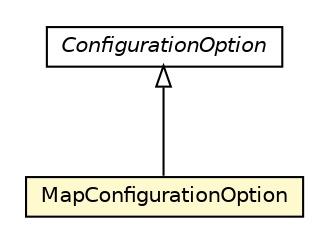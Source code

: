 #!/usr/local/bin/dot
#
# Class diagram 
# Generated by UMLGraph version R5_6-24-gf6e263 (http://www.umlgraph.org/)
#

digraph G {
	edge [fontname="Helvetica",fontsize=10,labelfontname="Helvetica",labelfontsize=10];
	node [fontname="Helvetica",fontsize=10,shape=plaintext];
	nodesep=0.25;
	ranksep=0.5;
	// org.universAAL.ucc.configuration.model.MapConfigurationOption
	c5565526 [label=<<table title="org.universAAL.ucc.configuration.model.MapConfigurationOption" border="0" cellborder="1" cellspacing="0" cellpadding="2" port="p" bgcolor="lemonChiffon" href="./MapConfigurationOption.html">
		<tr><td><table border="0" cellspacing="0" cellpadding="1">
<tr><td align="center" balign="center"> MapConfigurationOption </td></tr>
		</table></td></tr>
		</table>>, URL="./MapConfigurationOption.html", fontname="Helvetica", fontcolor="black", fontsize=10.0];
	// org.universAAL.ucc.configuration.model.ConfigurationOption
	c5565530 [label=<<table title="org.universAAL.ucc.configuration.model.ConfigurationOption" border="0" cellborder="1" cellspacing="0" cellpadding="2" port="p" href="./ConfigurationOption.html">
		<tr><td><table border="0" cellspacing="0" cellpadding="1">
<tr><td align="center" balign="center"><font face="Helvetica-Oblique"> ConfigurationOption </font></td></tr>
		</table></td></tr>
		</table>>, URL="./ConfigurationOption.html", fontname="Helvetica", fontcolor="black", fontsize=10.0];
	//org.universAAL.ucc.configuration.model.MapConfigurationOption extends org.universAAL.ucc.configuration.model.ConfigurationOption
	c5565530:p -> c5565526:p [dir=back,arrowtail=empty];
}

